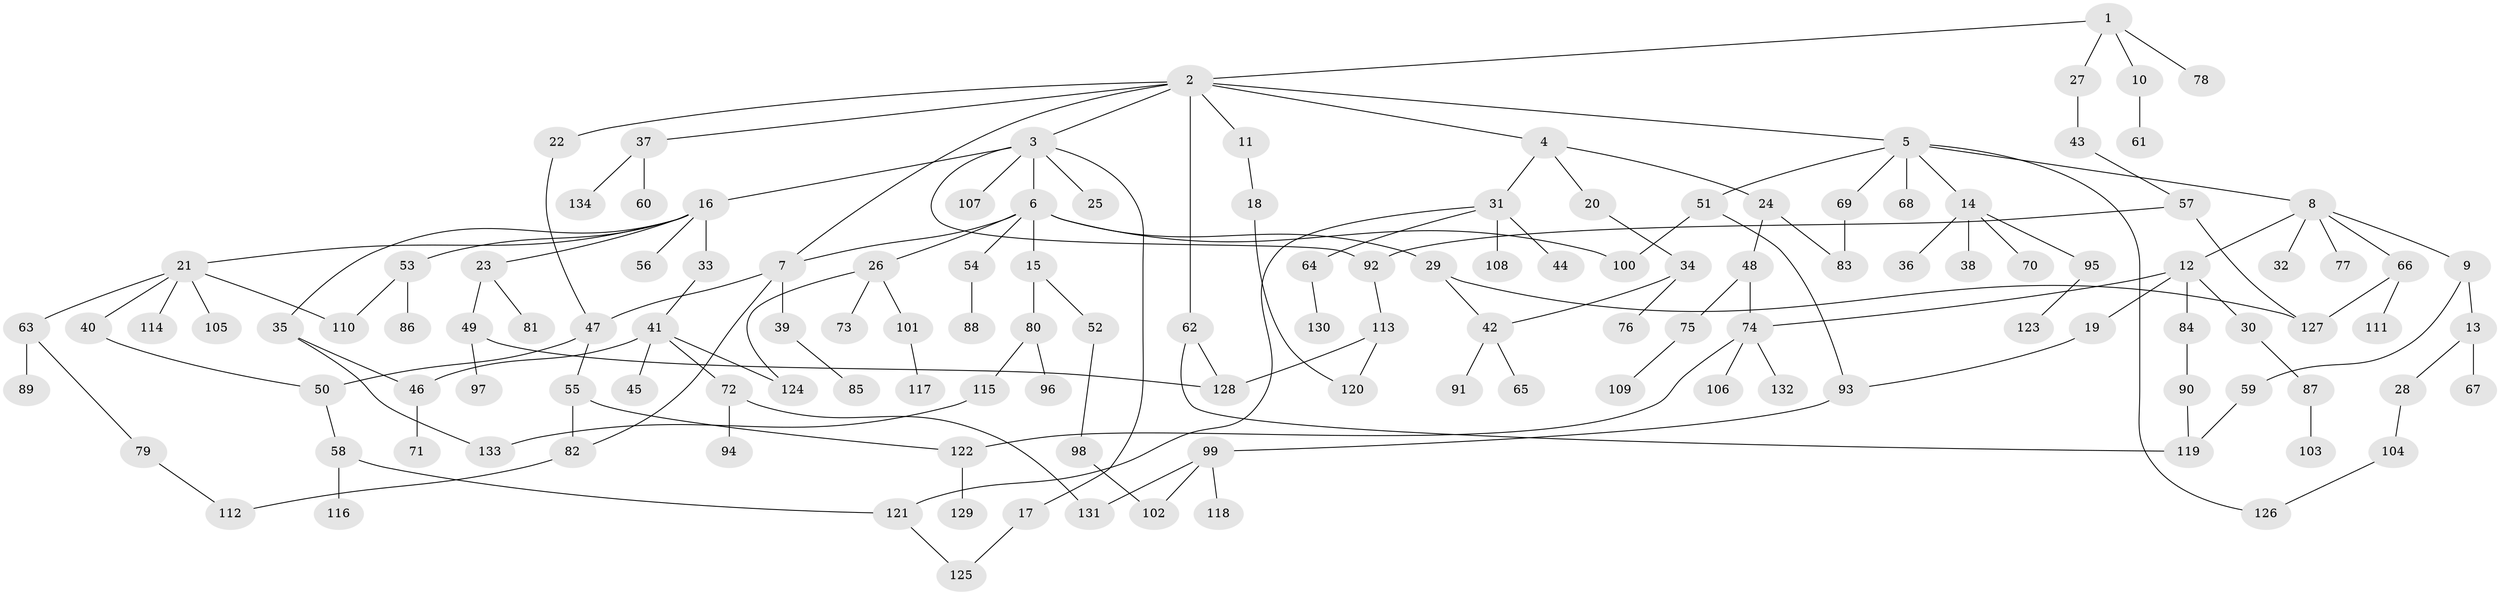 // Generated by graph-tools (version 1.1) at 2025/01/03/09/25 03:01:09]
// undirected, 134 vertices, 161 edges
graph export_dot {
graph [start="1"]
  node [color=gray90,style=filled];
  1;
  2;
  3;
  4;
  5;
  6;
  7;
  8;
  9;
  10;
  11;
  12;
  13;
  14;
  15;
  16;
  17;
  18;
  19;
  20;
  21;
  22;
  23;
  24;
  25;
  26;
  27;
  28;
  29;
  30;
  31;
  32;
  33;
  34;
  35;
  36;
  37;
  38;
  39;
  40;
  41;
  42;
  43;
  44;
  45;
  46;
  47;
  48;
  49;
  50;
  51;
  52;
  53;
  54;
  55;
  56;
  57;
  58;
  59;
  60;
  61;
  62;
  63;
  64;
  65;
  66;
  67;
  68;
  69;
  70;
  71;
  72;
  73;
  74;
  75;
  76;
  77;
  78;
  79;
  80;
  81;
  82;
  83;
  84;
  85;
  86;
  87;
  88;
  89;
  90;
  91;
  92;
  93;
  94;
  95;
  96;
  97;
  98;
  99;
  100;
  101;
  102;
  103;
  104;
  105;
  106;
  107;
  108;
  109;
  110;
  111;
  112;
  113;
  114;
  115;
  116;
  117;
  118;
  119;
  120;
  121;
  122;
  123;
  124;
  125;
  126;
  127;
  128;
  129;
  130;
  131;
  132;
  133;
  134;
  1 -- 2;
  1 -- 10;
  1 -- 27;
  1 -- 78;
  2 -- 3;
  2 -- 4;
  2 -- 5;
  2 -- 7;
  2 -- 11;
  2 -- 22;
  2 -- 37;
  2 -- 62;
  3 -- 6;
  3 -- 16;
  3 -- 17;
  3 -- 25;
  3 -- 107;
  3 -- 92;
  4 -- 20;
  4 -- 24;
  4 -- 31;
  5 -- 8;
  5 -- 14;
  5 -- 51;
  5 -- 68;
  5 -- 69;
  5 -- 126;
  6 -- 15;
  6 -- 26;
  6 -- 29;
  6 -- 54;
  6 -- 100;
  6 -- 7;
  7 -- 39;
  7 -- 47;
  7 -- 82;
  8 -- 9;
  8 -- 12;
  8 -- 32;
  8 -- 66;
  8 -- 77;
  9 -- 13;
  9 -- 59;
  10 -- 61;
  11 -- 18;
  12 -- 19;
  12 -- 30;
  12 -- 74;
  12 -- 84;
  13 -- 28;
  13 -- 67;
  14 -- 36;
  14 -- 38;
  14 -- 70;
  14 -- 95;
  15 -- 52;
  15 -- 80;
  16 -- 21;
  16 -- 23;
  16 -- 33;
  16 -- 35;
  16 -- 53;
  16 -- 56;
  17 -- 125;
  18 -- 120;
  19 -- 93;
  20 -- 34;
  21 -- 40;
  21 -- 63;
  21 -- 105;
  21 -- 114;
  21 -- 110;
  22 -- 47;
  23 -- 49;
  23 -- 81;
  24 -- 48;
  24 -- 83;
  26 -- 73;
  26 -- 101;
  26 -- 124;
  27 -- 43;
  28 -- 104;
  29 -- 42;
  29 -- 127;
  30 -- 87;
  31 -- 44;
  31 -- 64;
  31 -- 108;
  31 -- 121;
  33 -- 41;
  34 -- 42;
  34 -- 76;
  35 -- 133;
  35 -- 46;
  37 -- 60;
  37 -- 134;
  39 -- 85;
  40 -- 50;
  41 -- 45;
  41 -- 46;
  41 -- 72;
  41 -- 124;
  42 -- 65;
  42 -- 91;
  43 -- 57;
  46 -- 71;
  47 -- 55;
  47 -- 50;
  48 -- 75;
  48 -- 74;
  49 -- 97;
  49 -- 128;
  50 -- 58;
  51 -- 100;
  51 -- 93;
  52 -- 98;
  53 -- 86;
  53 -- 110;
  54 -- 88;
  55 -- 122;
  55 -- 82;
  57 -- 92;
  57 -- 127;
  58 -- 116;
  58 -- 121;
  59 -- 119;
  62 -- 128;
  62 -- 119;
  63 -- 79;
  63 -- 89;
  64 -- 130;
  66 -- 111;
  66 -- 127;
  69 -- 83;
  72 -- 94;
  72 -- 131;
  74 -- 106;
  74 -- 132;
  74 -- 122;
  75 -- 109;
  79 -- 112;
  80 -- 96;
  80 -- 115;
  82 -- 112;
  84 -- 90;
  87 -- 103;
  90 -- 119;
  92 -- 113;
  93 -- 99;
  95 -- 123;
  98 -- 102;
  99 -- 118;
  99 -- 102;
  99 -- 131;
  101 -- 117;
  104 -- 126;
  113 -- 120;
  113 -- 128;
  115 -- 133;
  121 -- 125;
  122 -- 129;
}
